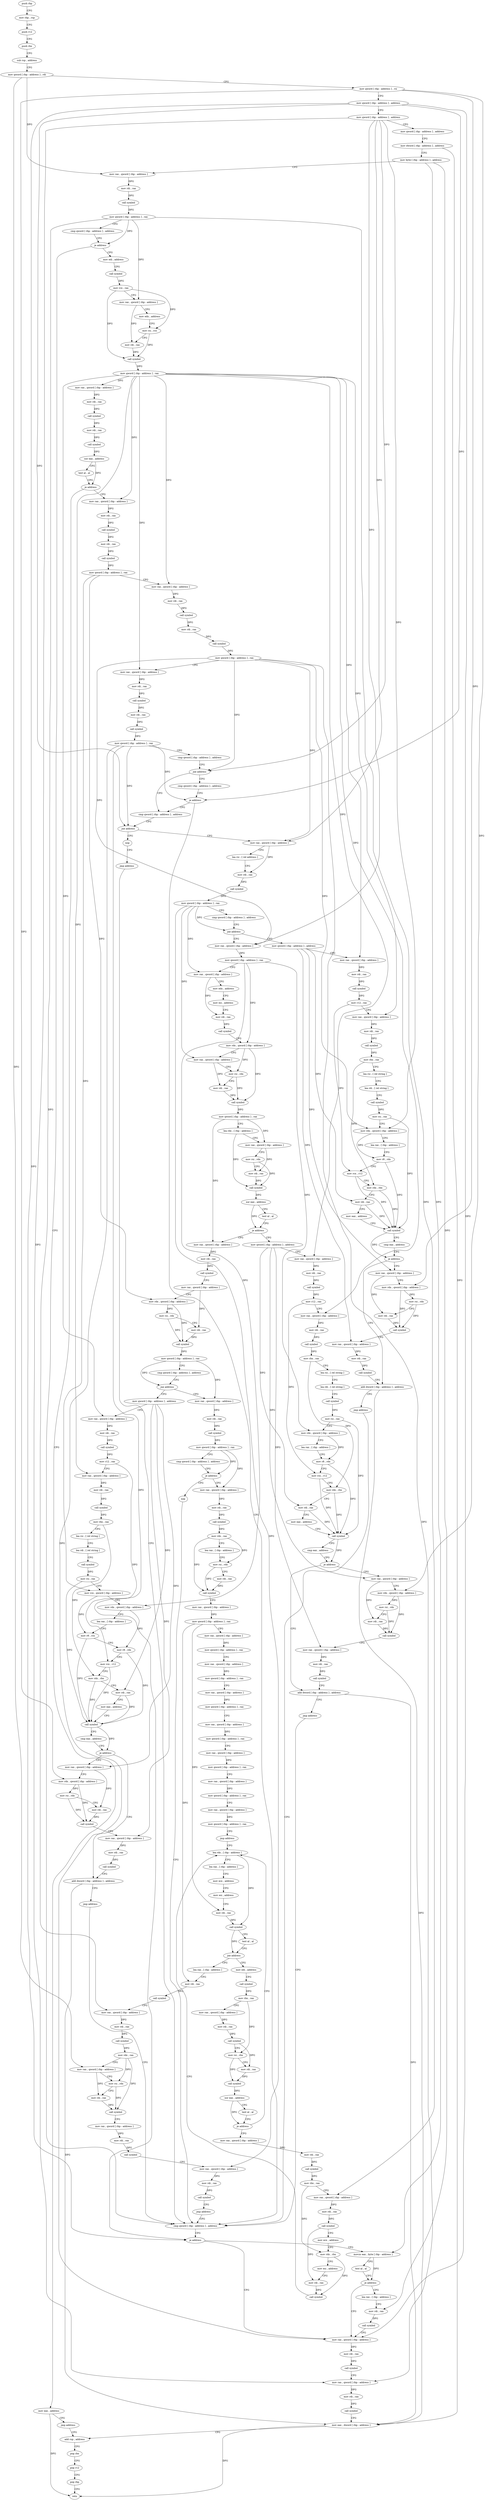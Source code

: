 digraph "func" {
"134279" [label = "push rbp" ]
"134280" [label = "mov rbp , rsp" ]
"134283" [label = "push r12" ]
"134285" [label = "push rbx" ]
"134286" [label = "sub rsp , address" ]
"134293" [label = "mov qword [ rbp - address ] , rdi" ]
"134300" [label = "mov qword [ rbp - address ] , rsi" ]
"134307" [label = "mov qword [ rbp - address ] , address" ]
"134315" [label = "mov qword [ rbp - address ] , address" ]
"134323" [label = "mov qword [ rbp - address ] , address" ]
"134331" [label = "mov dword [ rbp - address ] , address" ]
"134338" [label = "mov byte [ rbp - address ] , address" ]
"134345" [label = "mov rax , qword [ rbp - address ]" ]
"134352" [label = "mov rdi , rax" ]
"134355" [label = "call symbol" ]
"134360" [label = "mov qword [ rbp - address ] , rax" ]
"134364" [label = "cmp qword [ rbp - address ] , address" ]
"134369" [label = "je address" ]
"135546" [label = "cmp qword [ rbp - address ] , address" ]
"134375" [label = "mov edi , address" ]
"135551" [label = "je address" ]
"135579" [label = "mov rax , qword [ rbp - address ]" ]
"135553" [label = "movzx eax , byte [ rbp - address ]" ]
"134380" [label = "call symbol" ]
"134385" [label = "mov rcx , rax" ]
"134388" [label = "mov rax , qword [ rbp - address ]" ]
"134392" [label = "mov edx , address" ]
"134397" [label = "mov rsi , rcx" ]
"134400" [label = "mov rdi , rax" ]
"134403" [label = "call symbol" ]
"134408" [label = "mov qword [ rbp - address ] , rax" ]
"134412" [label = "mov rax , qword [ rbp - address ]" ]
"134416" [label = "mov rdi , rax" ]
"134419" [label = "call symbol" ]
"134424" [label = "mov rdi , rax" ]
"134427" [label = "call symbol" ]
"134432" [label = "xor eax , address" ]
"134435" [label = "test al , al" ]
"134437" [label = "je address" ]
"134449" [label = "mov rax , qword [ rbp - address ]" ]
"134439" [label = "mov eax , address" ]
"135583" [label = "mov rdi , rax" ]
"135586" [label = "call symbol" ]
"135591" [label = "mov rax , qword [ rbp - address ]" ]
"135595" [label = "mov rdi , rax" ]
"135598" [label = "call symbol" ]
"135603" [label = "mov eax , dword [ rbp - address ]" ]
"135606" [label = "add rsp , address" ]
"135560" [label = "test al , al" ]
"135562" [label = "je address" ]
"135564" [label = "lea rax , [ rbp - address ]" ]
"134453" [label = "mov rdi , rax" ]
"134456" [label = "call symbol" ]
"134461" [label = "mov rdi , rax" ]
"134464" [label = "call symbol" ]
"134469" [label = "mov qword [ rbp - address ] , rax" ]
"134473" [label = "mov rax , qword [ rbp - address ]" ]
"134477" [label = "mov rdi , rax" ]
"134480" [label = "call symbol" ]
"134485" [label = "mov rdi , rax" ]
"134488" [label = "call symbol" ]
"134493" [label = "mov qword [ rbp - address ] , rax" ]
"134497" [label = "mov rax , qword [ rbp - address ]" ]
"134501" [label = "mov rdi , rax" ]
"134504" [label = "call symbol" ]
"134509" [label = "mov rdi , rax" ]
"134512" [label = "call symbol" ]
"134517" [label = "mov qword [ rbp - address ] , rax" ]
"134521" [label = "cmp qword [ rbp - address ] , address" ]
"134526" [label = "jne address" ]
"134539" [label = "cmp qword [ rbp - address ] , address" ]
"134528" [label = "cmp qword [ rbp - address ] , address" ]
"134444" [label = "jmp address" ]
"135571" [label = "mov rdi , rax" ]
"135574" [label = "call symbol" ]
"134544" [label = "jne address" ]
"135542" [label = "nop" ]
"134550" [label = "mov rax , qword [ rbp - address ]" ]
"134533" [label = "je address" ]
"135613" [label = "pop rbx" ]
"135614" [label = "pop r12" ]
"135616" [label = "pop rbp" ]
"135617" [label = "retn" ]
"135543" [label = "jmp address" ]
"134554" [label = "lea rsi , [ rel address ]" ]
"134561" [label = "mov rdi , rax" ]
"134564" [label = "call symbol" ]
"134569" [label = "mov qword [ rbp - address ] , rax" ]
"134573" [label = "cmp qword [ rbp - address ] , address" ]
"134578" [label = "jne address" ]
"134734" [label = "mov rax , qword [ rbp - address ]" ]
"134584" [label = "mov qword [ rbp - address ] , address" ]
"134738" [label = "mov qword [ rbp - address ] , rax" ]
"134742" [label = "mov rax , qword [ rbp - address ]" ]
"134746" [label = "mov edx , address" ]
"134751" [label = "mov esi , address" ]
"134756" [label = "mov rdi , rax" ]
"134759" [label = "call symbol" ]
"134764" [label = "mov rdx , qword [ rbp - address ]" ]
"134768" [label = "mov rax , qword [ rbp - address ]" ]
"134772" [label = "mov rsi , rdx" ]
"134775" [label = "mov rdi , rax" ]
"134778" [label = "call symbol" ]
"134783" [label = "mov qword [ rbp - address ] , rax" ]
"134787" [label = "lea rdx , [ rbp - address ]" ]
"134791" [label = "mov rax , qword [ rbp - address ]" ]
"134795" [label = "mov rsi , rdx" ]
"134798" [label = "mov rdi , rax" ]
"134801" [label = "call symbol" ]
"134806" [label = "xor eax , address" ]
"134809" [label = "test al , al" ]
"134811" [label = "je address" ]
"134967" [label = "mov rax , qword [ rbp - address ]" ]
"134817" [label = "mov qword [ rbp - address ] , address" ]
"134595" [label = "mov rax , qword [ rbp - address ]" ]
"134599" [label = "mov rdi , rax" ]
"134602" [label = "call symbol" ]
"134607" [label = "mov r12 , rax" ]
"134610" [label = "mov rax , qword [ rbp - address ]" ]
"134614" [label = "mov rdi , rax" ]
"134617" [label = "call symbol" ]
"134622" [label = "mov rbx , rax" ]
"134625" [label = "lea rsi , [ rel string ]" ]
"134632" [label = "lea rdi , [ rel string ]" ]
"134639" [label = "call symbol" ]
"134644" [label = "mov rsi , rax" ]
"134647" [label = "mov rdx , qword [ rbp - address ]" ]
"134651" [label = "lea rax , [ rbp - address ]" ]
"134658" [label = "mov r8 , rdx" ]
"134661" [label = "mov rcx , r12" ]
"134664" [label = "mov rdx , rbx" ]
"134667" [label = "mov rdi , rax" ]
"134670" [label = "mov eax , address" ]
"134675" [label = "call symbol" ]
"134680" [label = "cmp eax , address" ]
"134683" [label = "je address" ]
"134725" [label = "add dword [ rbp - address ] , address" ]
"134685" [label = "mov rax , qword [ rbp - address ]" ]
"134971" [label = "mov rdi , rax" ]
"134974" [label = "call symbol" ]
"134979" [label = "mov rax , qword [ rbp - address ]" ]
"134983" [label = "mov rdx , qword [ rbp - address ]" ]
"134987" [label = "mov rsi , rdx" ]
"134990" [label = "mov rdi , rax" ]
"134993" [label = "call symbol" ]
"134998" [label = "mov qword [ rbp - address ] , rax" ]
"135002" [label = "cmp qword [ rbp - address ] , address" ]
"135007" [label = "jne address" ]
"135170" [label = "mov rax , qword [ rbp - address ]" ]
"135013" [label = "mov qword [ rbp - address ] , address" ]
"134828" [label = "mov rax , qword [ rbp - address ]" ]
"134832" [label = "mov rdi , rax" ]
"134835" [label = "call symbol" ]
"134840" [label = "mov r12 , rax" ]
"134843" [label = "mov rax , qword [ rbp - address ]" ]
"134847" [label = "mov rdi , rax" ]
"134850" [label = "call symbol" ]
"134855" [label = "mov rbx , rax" ]
"134858" [label = "lea rsi , [ rel string ]" ]
"134865" [label = "lea rdi , [ rel string ]" ]
"134872" [label = "call symbol" ]
"134877" [label = "mov rsi , rax" ]
"134880" [label = "mov rdx , qword [ rbp - address ]" ]
"134884" [label = "lea rax , [ rbp - address ]" ]
"134891" [label = "mov r8 , rdx" ]
"134894" [label = "mov rcx , r12" ]
"134897" [label = "mov rdx , rbx" ]
"134900" [label = "mov rdi , rax" ]
"134903" [label = "mov eax , address" ]
"134908" [label = "call symbol" ]
"134913" [label = "cmp eax , address" ]
"134916" [label = "je address" ]
"134958" [label = "add dword [ rbp - address ] , address" ]
"134918" [label = "mov rax , qword [ rbp - address ]" ]
"134729" [label = "jmp address" ]
"134692" [label = "mov rdx , qword [ rbp - address ]" ]
"134699" [label = "mov rsi , rdx" ]
"134702" [label = "mov rdi , rax" ]
"134705" [label = "call symbol" ]
"134710" [label = "mov rax , qword [ rbp - address ]" ]
"134717" [label = "mov rdi , rax" ]
"134720" [label = "call symbol" ]
"135174" [label = "mov rdi , rax" ]
"135177" [label = "call symbol" ]
"135182" [label = "mov qword [ rbp - address ] , rax" ]
"135186" [label = "cmp qword [ rbp - address ] , address" ]
"135191" [label = "je address" ]
"135545" [label = "nop" ]
"135197" [label = "mov rax , qword [ rbp - address ]" ]
"135024" [label = "mov rax , qword [ rbp - address ]" ]
"135028" [label = "mov rdi , rax" ]
"135031" [label = "call symbol" ]
"135036" [label = "mov r12 , rax" ]
"135039" [label = "mov rax , qword [ rbp - address ]" ]
"135043" [label = "mov rdi , rax" ]
"135046" [label = "call symbol" ]
"135051" [label = "mov rbx , rax" ]
"135054" [label = "lea rsi , [ rel string ]" ]
"135061" [label = "lea rdi , [ rel string ]" ]
"135068" [label = "call symbol" ]
"135073" [label = "mov rsi , rax" ]
"135076" [label = "mov rcx , qword [ rbp - address ]" ]
"135080" [label = "mov rdx , qword [ rbp - address ]" ]
"135084" [label = "lea rax , [ rbp - address ]" ]
"135091" [label = "mov r9 , rcx" ]
"135094" [label = "mov r8 , rdx" ]
"135097" [label = "mov rcx , r12" ]
"135100" [label = "mov rdx , rbx" ]
"135103" [label = "mov rdi , rax" ]
"135106" [label = "mov eax , address" ]
"135111" [label = "call symbol" ]
"135116" [label = "cmp eax , address" ]
"135119" [label = "je address" ]
"135161" [label = "add dword [ rbp - address ] , address" ]
"135121" [label = "mov rax , qword [ rbp - address ]" ]
"134962" [label = "jmp address" ]
"134925" [label = "mov rdx , qword [ rbp - address ]" ]
"134932" [label = "mov rsi , rdx" ]
"134935" [label = "mov rdi , rax" ]
"134938" [label = "call symbol" ]
"134943" [label = "mov rax , qword [ rbp - address ]" ]
"134950" [label = "mov rdi , rax" ]
"134953" [label = "call symbol" ]
"135201" [label = "mov rdi , rax" ]
"135204" [label = "call symbol" ]
"135209" [label = "mov rdx , rax" ]
"135212" [label = "lea rax , [ rbp - address ]" ]
"135219" [label = "mov rsi , rdx" ]
"135222" [label = "mov rdi , rax" ]
"135225" [label = "call symbol" ]
"135230" [label = "mov rax , qword [ rbp - address ]" ]
"135237" [label = "mov qword [ rbp - address ] , rax" ]
"135244" [label = "mov rax , qword [ rbp - address ]" ]
"135251" [label = "mov qword [ rbp - address ] , rax" ]
"135258" [label = "mov rax , qword [ rbp - address ]" ]
"135265" [label = "mov qword [ rbp - address ] , rax" ]
"135272" [label = "mov rax , qword [ rbp - address ]" ]
"135279" [label = "mov qword [ rbp - address ] , rax" ]
"135286" [label = "mov rax , qword [ rbp - address ]" ]
"135293" [label = "mov qword [ rbp - address ] , rax" ]
"135300" [label = "mov rax , qword [ rbp - address ]" ]
"135307" [label = "mov qword [ rbp - address ] , rax" ]
"135314" [label = "mov rax , qword [ rbp - address ]" ]
"135321" [label = "mov qword [ rbp - address ] , rax" ]
"135328" [label = "mov rax , qword [ rbp - address ]" ]
"135335" [label = "mov qword [ rbp - address ] , rax" ]
"135342" [label = "jmp address" ]
"135435" [label = "lea rdx , [ rbp - address ]" ]
"135165" [label = "jmp address" ]
"135128" [label = "mov rdx , qword [ rbp - address ]" ]
"135135" [label = "mov rsi , rdx" ]
"135138" [label = "mov rdi , rax" ]
"135141" [label = "call symbol" ]
"135146" [label = "mov rax , qword [ rbp - address ]" ]
"135153" [label = "mov rdi , rax" ]
"135156" [label = "call symbol" ]
"135439" [label = "lea rax , [ rbp - address ]" ]
"135446" [label = "mov ecx , address" ]
"135451" [label = "mov esi , address" ]
"135456" [label = "mov rdi , rax" ]
"135459" [label = "call symbol" ]
"135464" [label = "test al , al" ]
"135466" [label = "jne address" ]
"135344" [label = "mov edi , address" ]
"135468" [label = "lea rax , [ rbp - address ]" ]
"135349" [label = "call symbol" ]
"135354" [label = "mov rbx , rax" ]
"135357" [label = "mov rax , qword [ rbp - address ]" ]
"135361" [label = "mov rdi , rax" ]
"135364" [label = "call symbol" ]
"135369" [label = "mov rsi , rbx" ]
"135372" [label = "mov rdi , rax" ]
"135375" [label = "call symbol" ]
"135380" [label = "xor eax , address" ]
"135383" [label = "test al , al" ]
"135385" [label = "je address" ]
"135387" [label = "mov rax , qword [ rbp - address ]" ]
"135475" [label = "mov rdi , rax" ]
"135478" [label = "call symbol" ]
"135483" [label = "mov rax , qword [ rbp - address ]" ]
"135487" [label = "mov rdi , rax" ]
"135490" [label = "call symbol" ]
"135495" [label = "mov rdx , rax" ]
"135498" [label = "mov rax , qword [ rbp - address ]" ]
"135505" [label = "mov rsi , rdx" ]
"135508" [label = "mov rdi , rax" ]
"135511" [label = "call symbol" ]
"135516" [label = "mov rax , qword [ rbp - address ]" ]
"135520" [label = "mov rdi , rax" ]
"135523" [label = "call symbol" ]
"135528" [label = "mov rax , qword [ rbp - address ]" ]
"135532" [label = "mov rdi , rax" ]
"135535" [label = "call symbol" ]
"135540" [label = "jmp address" ]
"135391" [label = "mov rdi , rax" ]
"135394" [label = "call symbol" ]
"135399" [label = "mov rbx , rax" ]
"135402" [label = "mov rax , qword [ rbp - address ]" ]
"135406" [label = "mov rdi , rax" ]
"135409" [label = "call symbol" ]
"135414" [label = "mov ecx , address" ]
"135419" [label = "mov rdx , rbx" ]
"135422" [label = "mov esi , address" ]
"135427" [label = "mov rdi , rax" ]
"135430" [label = "call symbol" ]
"134279" -> "134280" [ label = "CFG" ]
"134280" -> "134283" [ label = "CFG" ]
"134283" -> "134285" [ label = "CFG" ]
"134285" -> "134286" [ label = "CFG" ]
"134286" -> "134293" [ label = "CFG" ]
"134293" -> "134300" [ label = "CFG" ]
"134293" -> "134345" [ label = "DFG" ]
"134293" -> "135498" [ label = "DFG" ]
"134300" -> "134307" [ label = "CFG" ]
"134300" -> "134692" [ label = "DFG" ]
"134300" -> "134925" [ label = "DFG" ]
"134300" -> "135128" [ label = "DFG" ]
"134307" -> "134315" [ label = "CFG" ]
"134307" -> "135551" [ label = "DFG" ]
"134307" -> "135579" [ label = "DFG" ]
"134307" -> "134544" [ label = "DFG" ]
"134307" -> "134533" [ label = "DFG" ]
"134315" -> "134323" [ label = "CFG" ]
"134315" -> "135591" [ label = "DFG" ]
"134315" -> "134526" [ label = "DFG" ]
"134315" -> "134550" [ label = "DFG" ]
"134315" -> "134734" [ label = "DFG" ]
"134315" -> "134647" [ label = "DFG" ]
"134323" -> "134331" [ label = "CFG" ]
"134331" -> "134338" [ label = "CFG" ]
"134331" -> "135603" [ label = "DFG" ]
"134338" -> "134345" [ label = "CFG" ]
"134338" -> "135553" [ label = "DFG" ]
"134338" -> "135571" [ label = "DFG" ]
"134345" -> "134352" [ label = "DFG" ]
"134352" -> "134355" [ label = "DFG" ]
"134355" -> "134360" [ label = "DFG" ]
"134360" -> "134364" [ label = "CFG" ]
"134360" -> "134369" [ label = "DFG" ]
"134360" -> "134388" [ label = "DFG" ]
"134360" -> "135483" [ label = "DFG" ]
"134360" -> "135402" [ label = "DFG" ]
"134364" -> "134369" [ label = "CFG" ]
"134369" -> "135546" [ label = "CFG" ]
"134369" -> "134375" [ label = "CFG" ]
"135546" -> "135551" [ label = "CFG" ]
"134375" -> "134380" [ label = "CFG" ]
"135551" -> "135579" [ label = "CFG" ]
"135551" -> "135553" [ label = "CFG" ]
"135579" -> "135583" [ label = "DFG" ]
"135553" -> "135560" [ label = "CFG" ]
"135553" -> "135562" [ label = "DFG" ]
"134380" -> "134385" [ label = "DFG" ]
"134385" -> "134388" [ label = "CFG" ]
"134385" -> "134397" [ label = "DFG" ]
"134385" -> "134403" [ label = "DFG" ]
"134388" -> "134392" [ label = "CFG" ]
"134388" -> "134400" [ label = "DFG" ]
"134392" -> "134397" [ label = "CFG" ]
"134397" -> "134400" [ label = "CFG" ]
"134397" -> "134403" [ label = "DFG" ]
"134400" -> "134403" [ label = "DFG" ]
"134403" -> "134408" [ label = "DFG" ]
"134408" -> "134412" [ label = "DFG" ]
"134408" -> "134449" [ label = "DFG" ]
"134408" -> "134473" [ label = "DFG" ]
"134408" -> "134497" [ label = "DFG" ]
"134408" -> "134595" [ label = "DFG" ]
"134408" -> "134610" [ label = "DFG" ]
"134408" -> "134828" [ label = "DFG" ]
"134408" -> "134843" [ label = "DFG" ]
"134408" -> "135024" [ label = "DFG" ]
"134408" -> "135039" [ label = "DFG" ]
"134412" -> "134416" [ label = "DFG" ]
"134416" -> "134419" [ label = "DFG" ]
"134419" -> "134424" [ label = "DFG" ]
"134424" -> "134427" [ label = "DFG" ]
"134427" -> "134432" [ label = "DFG" ]
"134432" -> "134435" [ label = "CFG" ]
"134432" -> "134437" [ label = "DFG" ]
"134435" -> "134437" [ label = "CFG" ]
"134437" -> "134449" [ label = "CFG" ]
"134437" -> "134439" [ label = "CFG" ]
"134449" -> "134453" [ label = "DFG" ]
"134439" -> "134444" [ label = "CFG" ]
"134439" -> "135617" [ label = "DFG" ]
"135583" -> "135586" [ label = "DFG" ]
"135586" -> "135591" [ label = "CFG" ]
"135591" -> "135595" [ label = "DFG" ]
"135595" -> "135598" [ label = "DFG" ]
"135598" -> "135603" [ label = "CFG" ]
"135603" -> "135606" [ label = "CFG" ]
"135603" -> "135617" [ label = "DFG" ]
"135606" -> "135613" [ label = "CFG" ]
"135560" -> "135562" [ label = "CFG" ]
"135562" -> "135579" [ label = "CFG" ]
"135562" -> "135564" [ label = "CFG" ]
"135564" -> "135571" [ label = "CFG" ]
"134453" -> "134456" [ label = "DFG" ]
"134456" -> "134461" [ label = "DFG" ]
"134461" -> "134464" [ label = "DFG" ]
"134464" -> "134469" [ label = "DFG" ]
"134469" -> "134473" [ label = "CFG" ]
"134469" -> "134983" [ label = "DFG" ]
"134469" -> "135076" [ label = "DFG" ]
"134473" -> "134477" [ label = "DFG" ]
"134477" -> "134480" [ label = "DFG" ]
"134480" -> "134485" [ label = "DFG" ]
"134485" -> "134488" [ label = "DFG" ]
"134488" -> "134493" [ label = "DFG" ]
"134493" -> "134497" [ label = "CFG" ]
"134493" -> "135591" [ label = "DFG" ]
"134493" -> "134526" [ label = "DFG" ]
"134493" -> "134550" [ label = "DFG" ]
"134493" -> "134734" [ label = "DFG" ]
"134493" -> "134647" [ label = "DFG" ]
"134497" -> "134501" [ label = "DFG" ]
"134501" -> "134504" [ label = "DFG" ]
"134504" -> "134509" [ label = "DFG" ]
"134509" -> "134512" [ label = "DFG" ]
"134512" -> "134517" [ label = "DFG" ]
"134517" -> "134521" [ label = "CFG" ]
"134517" -> "135551" [ label = "DFG" ]
"134517" -> "135579" [ label = "DFG" ]
"134517" -> "134544" [ label = "DFG" ]
"134517" -> "134533" [ label = "DFG" ]
"134521" -> "134526" [ label = "CFG" ]
"134526" -> "134539" [ label = "CFG" ]
"134526" -> "134528" [ label = "CFG" ]
"134539" -> "134544" [ label = "CFG" ]
"134528" -> "134533" [ label = "CFG" ]
"134444" -> "135606" [ label = "CFG" ]
"135571" -> "135574" [ label = "DFG" ]
"135574" -> "135579" [ label = "CFG" ]
"134544" -> "135542" [ label = "CFG" ]
"134544" -> "134550" [ label = "CFG" ]
"135542" -> "135543" [ label = "CFG" ]
"134550" -> "134554" [ label = "CFG" ]
"134550" -> "134561" [ label = "DFG" ]
"134533" -> "135546" [ label = "CFG" ]
"134533" -> "134539" [ label = "CFG" ]
"135613" -> "135614" [ label = "CFG" ]
"135614" -> "135616" [ label = "CFG" ]
"135616" -> "135617" [ label = "CFG" ]
"135543" -> "135546" [ label = "CFG" ]
"134554" -> "134561" [ label = "CFG" ]
"134561" -> "134564" [ label = "DFG" ]
"134564" -> "134569" [ label = "DFG" ]
"134569" -> "134573" [ label = "CFG" ]
"134569" -> "134578" [ label = "DFG" ]
"134569" -> "134742" [ label = "DFG" ]
"134569" -> "134768" [ label = "DFG" ]
"134569" -> "135528" [ label = "DFG" ]
"134573" -> "134578" [ label = "CFG" ]
"134578" -> "134734" [ label = "CFG" ]
"134578" -> "134584" [ label = "CFG" ]
"134734" -> "134738" [ label = "DFG" ]
"134584" -> "134595" [ label = "CFG" ]
"134584" -> "134685" [ label = "DFG" ]
"134584" -> "134710" [ label = "DFG" ]
"134584" -> "134667" [ label = "DFG" ]
"134738" -> "134742" [ label = "CFG" ]
"134738" -> "134764" [ label = "DFG" ]
"134738" -> "134880" [ label = "DFG" ]
"134738" -> "135080" [ label = "DFG" ]
"134742" -> "134746" [ label = "CFG" ]
"134742" -> "134756" [ label = "DFG" ]
"134746" -> "134751" [ label = "CFG" ]
"134751" -> "134756" [ label = "CFG" ]
"134756" -> "134759" [ label = "DFG" ]
"134759" -> "134764" [ label = "CFG" ]
"134764" -> "134768" [ label = "CFG" ]
"134764" -> "134772" [ label = "DFG" ]
"134764" -> "134778" [ label = "DFG" ]
"134768" -> "134772" [ label = "CFG" ]
"134768" -> "134775" [ label = "DFG" ]
"134772" -> "134775" [ label = "CFG" ]
"134772" -> "134778" [ label = "DFG" ]
"134775" -> "134778" [ label = "DFG" ]
"134778" -> "134783" [ label = "DFG" ]
"134783" -> "134787" [ label = "CFG" ]
"134783" -> "134791" [ label = "DFG" ]
"134783" -> "134967" [ label = "DFG" ]
"134787" -> "134791" [ label = "CFG" ]
"134787" -> "134801" [ label = "DFG" ]
"134791" -> "134795" [ label = "CFG" ]
"134791" -> "134798" [ label = "DFG" ]
"134795" -> "134798" [ label = "CFG" ]
"134795" -> "134801" [ label = "DFG" ]
"134798" -> "134801" [ label = "DFG" ]
"134801" -> "134806" [ label = "DFG" ]
"134806" -> "134809" [ label = "CFG" ]
"134806" -> "134811" [ label = "DFG" ]
"134809" -> "134811" [ label = "CFG" ]
"134811" -> "134967" [ label = "CFG" ]
"134811" -> "134817" [ label = "CFG" ]
"134967" -> "134971" [ label = "DFG" ]
"134817" -> "134828" [ label = "CFG" ]
"134817" -> "134918" [ label = "DFG" ]
"134817" -> "134943" [ label = "DFG" ]
"134817" -> "134900" [ label = "DFG" ]
"134595" -> "134599" [ label = "DFG" ]
"134599" -> "134602" [ label = "DFG" ]
"134602" -> "134607" [ label = "DFG" ]
"134607" -> "134610" [ label = "CFG" ]
"134607" -> "134661" [ label = "DFG" ]
"134610" -> "134614" [ label = "DFG" ]
"134614" -> "134617" [ label = "DFG" ]
"134617" -> "134622" [ label = "DFG" ]
"134622" -> "134625" [ label = "CFG" ]
"134622" -> "134664" [ label = "DFG" ]
"134625" -> "134632" [ label = "CFG" ]
"134632" -> "134639" [ label = "CFG" ]
"134639" -> "134644" [ label = "DFG" ]
"134644" -> "134647" [ label = "CFG" ]
"134644" -> "134675" [ label = "DFG" ]
"134647" -> "134651" [ label = "CFG" ]
"134647" -> "134658" [ label = "DFG" ]
"134651" -> "134658" [ label = "CFG" ]
"134658" -> "134661" [ label = "CFG" ]
"134658" -> "134675" [ label = "DFG" ]
"134661" -> "134664" [ label = "CFG" ]
"134661" -> "134675" [ label = "DFG" ]
"134664" -> "134667" [ label = "CFG" ]
"134664" -> "134675" [ label = "DFG" ]
"134667" -> "134670" [ label = "CFG" ]
"134667" -> "134675" [ label = "DFG" ]
"134670" -> "134675" [ label = "CFG" ]
"134675" -> "134680" [ label = "CFG" ]
"134675" -> "134683" [ label = "DFG" ]
"134680" -> "134683" [ label = "CFG" ]
"134683" -> "134725" [ label = "CFG" ]
"134683" -> "134685" [ label = "CFG" ]
"134725" -> "134729" [ label = "CFG" ]
"134725" -> "135603" [ label = "DFG" ]
"134685" -> "134692" [ label = "CFG" ]
"134685" -> "134702" [ label = "DFG" ]
"134971" -> "134974" [ label = "DFG" ]
"134974" -> "134979" [ label = "CFG" ]
"134979" -> "134983" [ label = "CFG" ]
"134979" -> "134990" [ label = "DFG" ]
"134983" -> "134987" [ label = "DFG" ]
"134983" -> "134993" [ label = "DFG" ]
"134987" -> "134990" [ label = "CFG" ]
"134987" -> "134993" [ label = "DFG" ]
"134990" -> "134993" [ label = "DFG" ]
"134993" -> "134998" [ label = "DFG" ]
"134998" -> "135002" [ label = "CFG" ]
"134998" -> "135007" [ label = "DFG" ]
"134998" -> "135170" [ label = "DFG" ]
"135002" -> "135007" [ label = "CFG" ]
"135007" -> "135170" [ label = "CFG" ]
"135007" -> "135013" [ label = "CFG" ]
"135170" -> "135174" [ label = "DFG" ]
"135013" -> "135024" [ label = "CFG" ]
"135013" -> "135121" [ label = "DFG" ]
"135013" -> "135146" [ label = "DFG" ]
"135013" -> "135103" [ label = "DFG" ]
"134828" -> "134832" [ label = "DFG" ]
"134832" -> "134835" [ label = "DFG" ]
"134835" -> "134840" [ label = "DFG" ]
"134840" -> "134843" [ label = "CFG" ]
"134840" -> "134894" [ label = "DFG" ]
"134843" -> "134847" [ label = "DFG" ]
"134847" -> "134850" [ label = "DFG" ]
"134850" -> "134855" [ label = "DFG" ]
"134855" -> "134858" [ label = "CFG" ]
"134855" -> "134897" [ label = "DFG" ]
"134858" -> "134865" [ label = "CFG" ]
"134865" -> "134872" [ label = "CFG" ]
"134872" -> "134877" [ label = "DFG" ]
"134877" -> "134880" [ label = "CFG" ]
"134877" -> "134908" [ label = "DFG" ]
"134880" -> "134884" [ label = "CFG" ]
"134880" -> "134891" [ label = "DFG" ]
"134884" -> "134891" [ label = "CFG" ]
"134891" -> "134894" [ label = "CFG" ]
"134891" -> "134908" [ label = "DFG" ]
"134894" -> "134897" [ label = "CFG" ]
"134894" -> "134908" [ label = "DFG" ]
"134897" -> "134900" [ label = "CFG" ]
"134897" -> "134908" [ label = "DFG" ]
"134900" -> "134903" [ label = "CFG" ]
"134900" -> "134908" [ label = "DFG" ]
"134903" -> "134908" [ label = "CFG" ]
"134908" -> "134913" [ label = "CFG" ]
"134908" -> "134916" [ label = "DFG" ]
"134913" -> "134916" [ label = "CFG" ]
"134916" -> "134958" [ label = "CFG" ]
"134916" -> "134918" [ label = "CFG" ]
"134958" -> "134962" [ label = "CFG" ]
"134958" -> "135603" [ label = "DFG" ]
"134918" -> "134925" [ label = "CFG" ]
"134918" -> "134935" [ label = "DFG" ]
"134729" -> "135546" [ label = "CFG" ]
"134692" -> "134699" [ label = "DFG" ]
"134692" -> "134705" [ label = "DFG" ]
"134699" -> "134702" [ label = "CFG" ]
"134699" -> "134705" [ label = "DFG" ]
"134702" -> "134705" [ label = "DFG" ]
"134705" -> "134710" [ label = "CFG" ]
"134710" -> "134717" [ label = "DFG" ]
"134717" -> "134720" [ label = "DFG" ]
"134720" -> "134725" [ label = "CFG" ]
"135174" -> "135177" [ label = "DFG" ]
"135177" -> "135182" [ label = "DFG" ]
"135182" -> "135186" [ label = "CFG" ]
"135182" -> "135191" [ label = "DFG" ]
"135182" -> "135197" [ label = "DFG" ]
"135186" -> "135191" [ label = "CFG" ]
"135191" -> "135545" [ label = "CFG" ]
"135191" -> "135197" [ label = "CFG" ]
"135545" -> "135546" [ label = "CFG" ]
"135197" -> "135201" [ label = "DFG" ]
"135024" -> "135028" [ label = "DFG" ]
"135028" -> "135031" [ label = "DFG" ]
"135031" -> "135036" [ label = "DFG" ]
"135036" -> "135039" [ label = "CFG" ]
"135036" -> "135097" [ label = "DFG" ]
"135039" -> "135043" [ label = "DFG" ]
"135043" -> "135046" [ label = "DFG" ]
"135046" -> "135051" [ label = "DFG" ]
"135051" -> "135054" [ label = "CFG" ]
"135051" -> "135100" [ label = "DFG" ]
"135054" -> "135061" [ label = "CFG" ]
"135061" -> "135068" [ label = "CFG" ]
"135068" -> "135073" [ label = "DFG" ]
"135073" -> "135076" [ label = "CFG" ]
"135073" -> "135111" [ label = "DFG" ]
"135076" -> "135080" [ label = "CFG" ]
"135076" -> "135091" [ label = "DFG" ]
"135080" -> "135084" [ label = "CFG" ]
"135080" -> "135094" [ label = "DFG" ]
"135084" -> "135091" [ label = "CFG" ]
"135091" -> "135094" [ label = "CFG" ]
"135091" -> "135111" [ label = "DFG" ]
"135094" -> "135097" [ label = "CFG" ]
"135094" -> "135111" [ label = "DFG" ]
"135097" -> "135100" [ label = "CFG" ]
"135097" -> "135111" [ label = "DFG" ]
"135100" -> "135103" [ label = "CFG" ]
"135100" -> "135111" [ label = "DFG" ]
"135103" -> "135106" [ label = "CFG" ]
"135103" -> "135111" [ label = "DFG" ]
"135106" -> "135111" [ label = "CFG" ]
"135111" -> "135116" [ label = "CFG" ]
"135111" -> "135119" [ label = "DFG" ]
"135116" -> "135119" [ label = "CFG" ]
"135119" -> "135161" [ label = "CFG" ]
"135119" -> "135121" [ label = "CFG" ]
"135161" -> "135165" [ label = "CFG" ]
"135161" -> "135603" [ label = "DFG" ]
"135121" -> "135128" [ label = "CFG" ]
"135121" -> "135138" [ label = "DFG" ]
"134962" -> "135546" [ label = "CFG" ]
"134925" -> "134932" [ label = "DFG" ]
"134925" -> "134938" [ label = "DFG" ]
"134932" -> "134935" [ label = "CFG" ]
"134932" -> "134938" [ label = "DFG" ]
"134935" -> "134938" [ label = "DFG" ]
"134938" -> "134943" [ label = "CFG" ]
"134943" -> "134950" [ label = "DFG" ]
"134950" -> "134953" [ label = "DFG" ]
"134953" -> "134958" [ label = "CFG" ]
"135201" -> "135204" [ label = "DFG" ]
"135204" -> "135209" [ label = "DFG" ]
"135209" -> "135212" [ label = "CFG" ]
"135209" -> "135219" [ label = "DFG" ]
"135209" -> "135225" [ label = "DFG" ]
"135212" -> "135219" [ label = "CFG" ]
"135219" -> "135222" [ label = "CFG" ]
"135219" -> "135225" [ label = "DFG" ]
"135222" -> "135225" [ label = "DFG" ]
"135225" -> "135230" [ label = "CFG" ]
"135230" -> "135237" [ label = "DFG" ]
"135237" -> "135244" [ label = "CFG" ]
"135237" -> "135456" [ label = "DFG" ]
"135237" -> "135475" [ label = "DFG" ]
"135244" -> "135251" [ label = "DFG" ]
"135251" -> "135258" [ label = "CFG" ]
"135258" -> "135265" [ label = "DFG" ]
"135265" -> "135272" [ label = "CFG" ]
"135272" -> "135279" [ label = "DFG" ]
"135279" -> "135286" [ label = "CFG" ]
"135286" -> "135293" [ label = "DFG" ]
"135293" -> "135300" [ label = "CFG" ]
"135300" -> "135307" [ label = "DFG" ]
"135307" -> "135314" [ label = "CFG" ]
"135314" -> "135321" [ label = "DFG" ]
"135321" -> "135328" [ label = "CFG" ]
"135328" -> "135335" [ label = "DFG" ]
"135335" -> "135342" [ label = "CFG" ]
"135342" -> "135435" [ label = "CFG" ]
"135435" -> "135439" [ label = "CFG" ]
"135435" -> "135459" [ label = "DFG" ]
"135165" -> "135546" [ label = "CFG" ]
"135128" -> "135135" [ label = "DFG" ]
"135128" -> "135141" [ label = "DFG" ]
"135135" -> "135138" [ label = "CFG" ]
"135135" -> "135141" [ label = "DFG" ]
"135138" -> "135141" [ label = "DFG" ]
"135141" -> "135146" [ label = "CFG" ]
"135146" -> "135153" [ label = "DFG" ]
"135153" -> "135156" [ label = "DFG" ]
"135156" -> "135161" [ label = "CFG" ]
"135439" -> "135446" [ label = "CFG" ]
"135446" -> "135451" [ label = "CFG" ]
"135451" -> "135456" [ label = "CFG" ]
"135456" -> "135459" [ label = "DFG" ]
"135459" -> "135464" [ label = "CFG" ]
"135459" -> "135466" [ label = "DFG" ]
"135464" -> "135466" [ label = "CFG" ]
"135466" -> "135344" [ label = "CFG" ]
"135466" -> "135468" [ label = "CFG" ]
"135344" -> "135349" [ label = "CFG" ]
"135468" -> "135475" [ label = "CFG" ]
"135349" -> "135354" [ label = "DFG" ]
"135354" -> "135357" [ label = "CFG" ]
"135354" -> "135369" [ label = "DFG" ]
"135357" -> "135361" [ label = "DFG" ]
"135361" -> "135364" [ label = "DFG" ]
"135364" -> "135369" [ label = "CFG" ]
"135364" -> "135372" [ label = "DFG" ]
"135369" -> "135372" [ label = "CFG" ]
"135369" -> "135375" [ label = "DFG" ]
"135372" -> "135375" [ label = "DFG" ]
"135375" -> "135380" [ label = "DFG" ]
"135380" -> "135383" [ label = "CFG" ]
"135380" -> "135385" [ label = "DFG" ]
"135383" -> "135385" [ label = "CFG" ]
"135385" -> "135435" [ label = "CFG" ]
"135385" -> "135387" [ label = "CFG" ]
"135387" -> "135391" [ label = "DFG" ]
"135475" -> "135478" [ label = "DFG" ]
"135478" -> "135483" [ label = "CFG" ]
"135483" -> "135487" [ label = "DFG" ]
"135487" -> "135490" [ label = "DFG" ]
"135490" -> "135495" [ label = "DFG" ]
"135495" -> "135498" [ label = "CFG" ]
"135495" -> "135505" [ label = "DFG" ]
"135495" -> "135511" [ label = "DFG" ]
"135498" -> "135505" [ label = "CFG" ]
"135498" -> "135508" [ label = "DFG" ]
"135505" -> "135508" [ label = "CFG" ]
"135505" -> "135511" [ label = "DFG" ]
"135508" -> "135511" [ label = "DFG" ]
"135511" -> "135516" [ label = "CFG" ]
"135516" -> "135520" [ label = "DFG" ]
"135520" -> "135523" [ label = "DFG" ]
"135523" -> "135528" [ label = "CFG" ]
"135528" -> "135532" [ label = "DFG" ]
"135532" -> "135535" [ label = "DFG" ]
"135535" -> "135540" [ label = "CFG" ]
"135540" -> "135546" [ label = "CFG" ]
"135391" -> "135394" [ label = "DFG" ]
"135394" -> "135399" [ label = "DFG" ]
"135399" -> "135402" [ label = "CFG" ]
"135399" -> "135419" [ label = "DFG" ]
"135402" -> "135406" [ label = "DFG" ]
"135406" -> "135409" [ label = "DFG" ]
"135409" -> "135414" [ label = "CFG" ]
"135409" -> "135427" [ label = "DFG" ]
"135414" -> "135419" [ label = "CFG" ]
"135419" -> "135422" [ label = "CFG" ]
"135419" -> "135430" [ label = "DFG" ]
"135422" -> "135427" [ label = "CFG" ]
"135427" -> "135430" [ label = "DFG" ]
"135430" -> "135435" [ label = "CFG" ]
}
